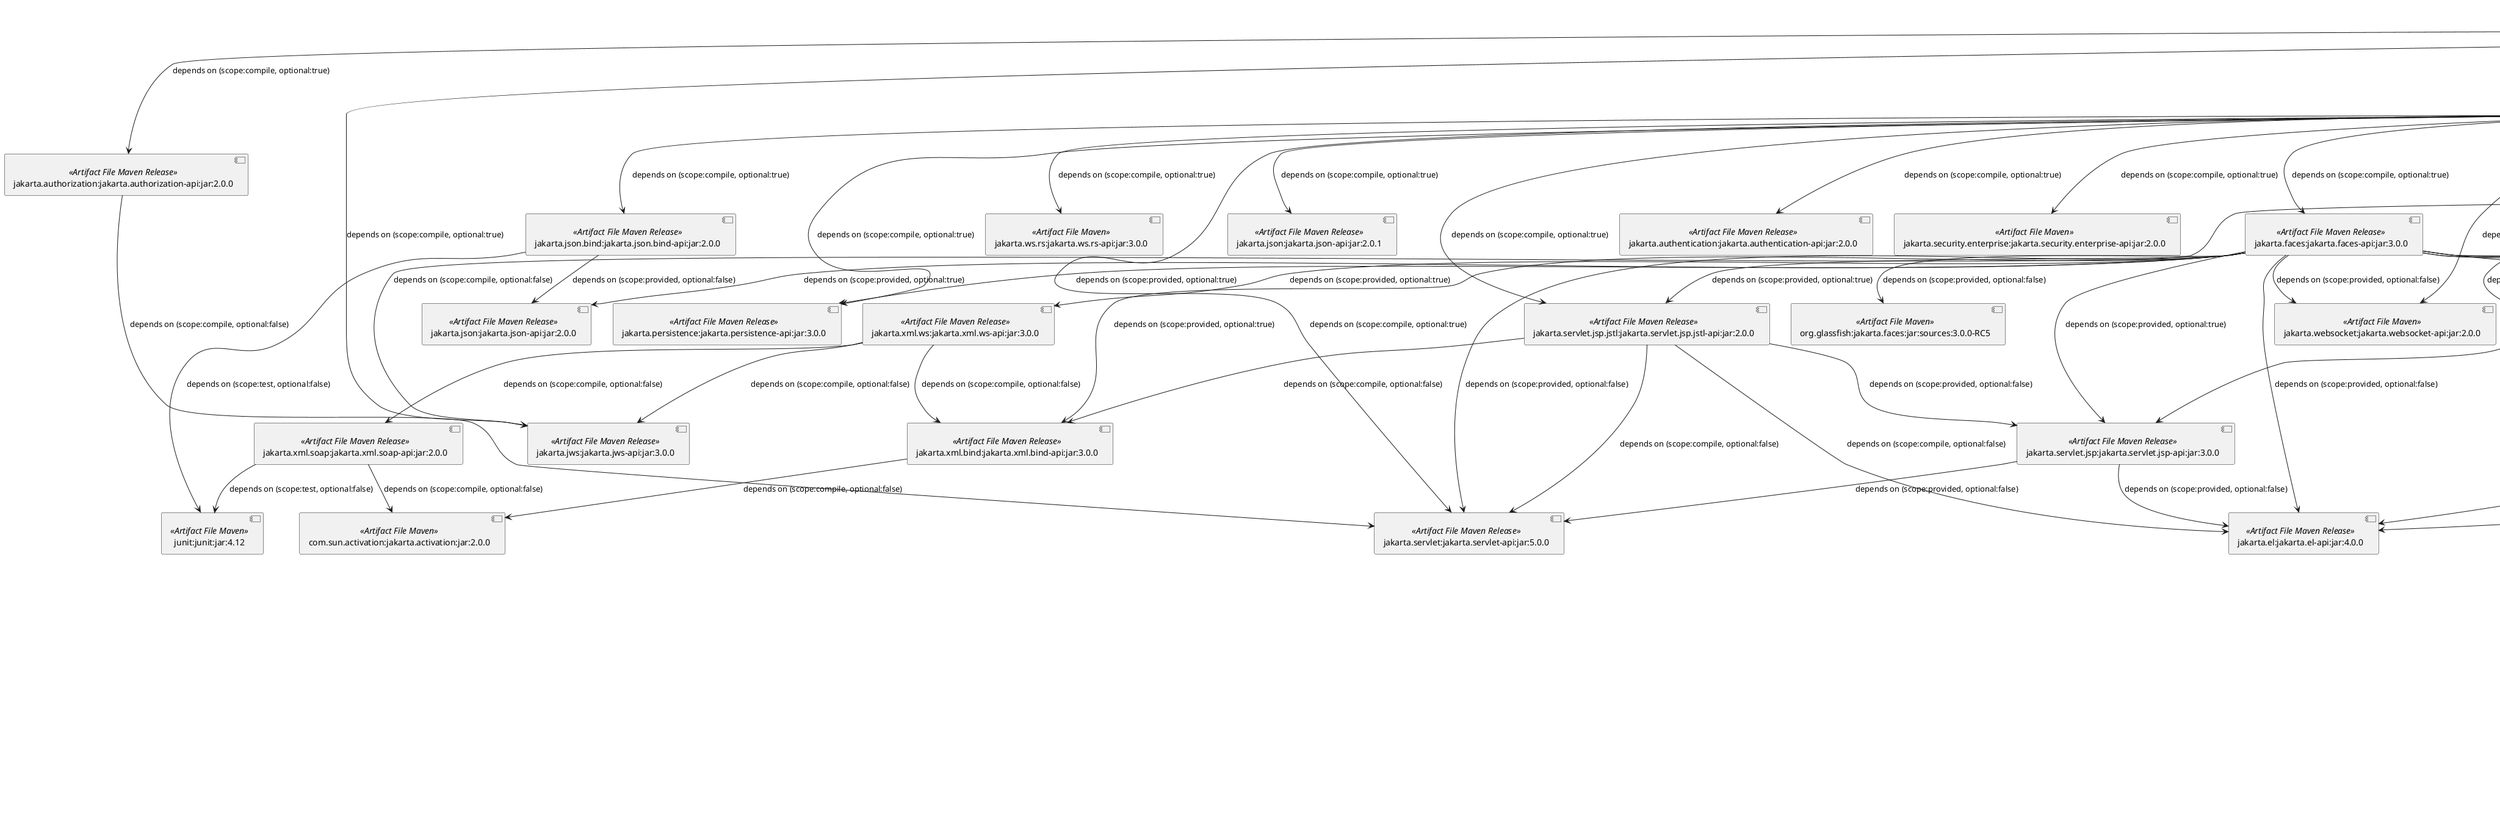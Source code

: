 @startuml
skinparam componentStyle uml2

  [jakarta.xml.bind:jakarta.xml.bind-api:jar:3.0.0] <<Artifact File Maven Release>> as n160130
  [jakarta.xml.ws:jakarta.xml.ws-api:jar:3.0.0] <<Artifact File Maven Release>> as n160131
  [jakarta.xml.soap:jakarta.xml.soap-api:jar:2.0.0] <<Artifact File Maven Release>> as n160132
  [junit:junit:jar:4.12] <<Artifact File Maven>> as n4232
  [com.sun.activation:jakarta.activation:jar:2.0.1] <<Artifact File Maven>> as n29580
  [jakarta.interceptor:jakarta.interceptor-api:jar:2.0.0-RC1] <<Artifact File Maven Release>> as n134802
  [org.glassfish:jakarta.faces:jar:sources:3.0.0-RC5] <<Artifact File Maven>> as n230933
  [junit:junit:jar:4.13] <<Artifact File Maven>> as n162460
  [jakarta.el:jakarta.el-api:jar:4.0.0-RC1] <<Artifact File Maven Release>> as n552
  [jakarta.platform:jakarta.jakartaee-api:jar:9.1.0] <<Artifact File Maven Platform Release>> as n28587
  [jakarta.ejb:jakarta.ejb-api:jar:4.0.0-RC2] <<Artifact File Maven Release>> as n5809
  [jakarta.json:jakarta.json-api:jar:2.0.0] <<Artifact File Maven Release>> as n159667
  [jakarta.transaction:jakarta.transaction-api:jar:2.0.0-RC2] <<Artifact File Maven Release>> as n5810
  [jakarta.servlet.jsp:jakarta.servlet.jsp-api:jar:3.0.0] <<Artifact File Maven Release>> as n16703
  [jakarta.inject:jakarta.inject-api:jar:2.0.0-RC2] <<Artifact File Maven Release>> as n154562
  [jakarta.authorization:jakarta.authorization-api:jar:2.0.0] <<Artifact File Maven Release>> as n20672
  [jakarta.persistence:jakarta.persistence-api:jar:3.0.0] <<Artifact File Maven Release>> as n16704
  [jakarta.ws.rs:jakarta.ws.rs-api:jar:3.0.0] <<Artifact File Maven>> as n16705
  [jakarta.jws:jakarta.jws-api:jar:3.0.0] <<Artifact File Maven Release>> as n16706
  [jakarta.enterprise:jakarta.enterprise.cdi-api:jar:3.0.0] <<Artifact File Maven Release>> as n7618
  [jakarta.interceptor:jakarta.interceptor-api:jar:2.0.0] <<Artifact File Maven Release>> as n7619
  [jakarta.annotation:jakarta.annotation-api:jar:2.0.0] <<Artifact File Maven Release>> as n7620
  [junit:junit:jar:4.13.2] <<Artifact File Maven>> as n55364
  [jakarta.servlet:jakarta.servlet-api:jar:5.0.0] <<Artifact File Maven Release>> as n7621
  [jakarta.activation:jakarta.activation-api:jar:2.0.1] <<Artifact File Maven Release>> as n28230
  [jakarta.inject:jakarta.inject-api:jar:2.0.0] <<Artifact File Maven Release>> as n7622
  [jakarta.el:jakarta.el-api:jar:4.0.0] <<Artifact File Maven Release>> as n7623
  [jakarta.mail:jakarta.mail-api:jar:2.0.1] <<Artifact File Maven Release>> as n28231
  [jakarta.transaction:jakarta.transaction-api:jar:2.0.0-RC3] <<Artifact File Maven Release>> as n214091
  [com.sun.mail:jakarta.mail:jar:2.0.1] <<Artifact File Maven>> as n28232
  [jakarta.transaction:jakarta.transaction-api:jar:2.0.0] <<Artifact File Maven Release>> as n22601
  [jakarta.enterprise.concurrent:jakarta.enterprise.concurrent-api:jar:2.0.0] <<Artifact File Maven Release>> as n28233
  [jakarta.faces:jakarta.faces-api:jar:3.0.0] <<Artifact File Maven Release>> as n22602
  [jakarta.batch:jakarta.batch-api:jar:2.0.0] <<Artifact File Maven Release>> as n28234
  [jakarta.jms:jakarta.jms-api:jar:3.0.0] <<Artifact File Maven Release>> as n22603
  [jakarta.xml.bind:jakarta.xml.bind-api:jar:3.0.1] <<Artifact File Maven Release>> as n28235
  [jakarta.resource:jakarta.resource-api:jar:2.0.0] <<Artifact File Maven Release>> as n22604
  [jakarta.xml.ws:jakarta.xml.ws-api:jar:3.0.1] <<Artifact File Maven Release>> as n28236
  [jakarta.xml.soap:jakarta.xml.soap-api:jar:2.0.1] <<Artifact File Maven Release>> as n28237
  [jakarta.platform:jakarta.jakartaee-web-api:jar:9.1.0] <<Artifact File Maven Release>> as n27725
  [jakarta.ejb:jakarta.ejb-api:jar:4.0.0] <<Artifact File Maven Release>> as n22605
  [jakarta.annotation:jakarta.annotation-api:jar:1.3.5] <<Artifact File Maven Release>> as n84174
  [org.testng:testng:jar:6.8.8] <<Artifact File Maven>> as n16350
  [org.testng:testng:jar:6.11] <<Artifact File Maven>> as n38377
  [jakarta.servlet.jsp.jstl:jakarta.servlet.jsp.jstl-api:jar:2.0.0] <<Artifact File Maven Release>> as n27766
  [jakarta.transaction:jakarta.transaction-api:jar:2.0.0-RC1] <<Artifact File Maven Release>> as n4855
  [jakarta.websocket:jakarta.websocket-api:jar:2.0.0] <<Artifact File Maven>> as n27767
  [jakarta.json:jakarta.json-api:jar:2.0.1] <<Artifact File Maven Release>> as n27768
  [jakarta.json.bind:jakarta.json.bind-api:jar:2.0.0] <<Artifact File Maven Release>> as n27769
  [jakarta.validation:jakarta.validation-api:jar:3.0.0] <<Artifact File Maven Release>> as n27770
  [jakarta.authentication:jakarta.authentication-api:jar:2.0.0] <<Artifact File Maven Release>> as n27771
  [jakarta.security.enterprise:jakarta.security.enterprise-api:jar:2.0.0] <<Artifact File Maven>> as n27772
  [org.glassfish:jakarta.faces:jar:3.0.0] <<Artifact File Maven>> as n27773
  [jakarta.enterprise:jakarta.enterprise.cdi-api:jar:3.0.0-M1] <<Artifact File Maven Release>> as n110590
  [com.sun.activation:jakarta.activation:jar:2.0.0] <<Artifact File Maven>> as n161533

n5810 --> n110590 : depends on (scope:provided, optional:false)
n16703 --> n7623 : depends on (scope:provided, optional:false)
n5810 --> n134802 : depends on (scope:provided, optional:false)
n28235 --> n29580 : depends on (scope:compile, optional:false)
n16703 --> n7621 : depends on (scope:provided, optional:false)
n5809 --> n4855 : depends on (scope:compile, optional:false)
n28236 --> n28237 : depends on (scope:compile, optional:false)
n28236 --> n16706 : depends on (scope:compile, optional:false)
n28587 --> n20672 : depends on (scope:compile, optional:true)
n28236 --> n28235 : depends on (scope:compile, optional:false)
n28587 --> n28235 : depends on (scope:compile, optional:true)
n28587 --> n28231 : depends on (scope:compile, optional:true)
n28587 --> n28232 : depends on (scope:compile, optional:true)
n28231 --> n29580 : depends on (scope:provided, optional:false)
n28587 --> n28233 : depends on (scope:compile, optional:true)
n28587 --> n27725 : depends on (scope:compile, optional:true)
n28587 --> n28236 : depends on (scope:compile, optional:true)
n28233 --> n162460 : depends on (scope:test, optional:false)
n28587 --> n28234 : depends on (scope:compile, optional:true)
n28587 --> n16706 : depends on (scope:compile, optional:true)
n28587 --> n28237 : depends on (scope:compile, optional:true)
n28587 --> n22604 : depends on (scope:compile, optional:true)
n28587 --> n28230 : depends on (scope:compile, optional:true)
n22601 --> n110590 : depends on (scope:provided, optional:false)
n28587 --> n27773 : depends on (scope:compile, optional:true)
n28587 --> n22603 : depends on (scope:compile, optional:true)
n7618 --> n5810 : depends on (scope:provided, optional:false)
n22601 --> n134802 : depends on (scope:provided, optional:false)
n7618 --> n7619 : depends on (scope:compile, optional:false)
n7618 --> n7622 : depends on (scope:compile, optional:false)
n7618 --> n16350 : depends on (scope:test, optional:false)
n7618 --> n5809 : depends on (scope:provided, optional:false)
n7618 --> n7623 : depends on (scope:compile, optional:false)
n134802 --> n84174 : depends on (scope:compile, optional:false)
n4855 --> n110590 : depends on (scope:provided, optional:false)
n4855 --> n134802 : depends on (scope:provided, optional:false)
n27766 --> n7623 : depends on (scope:compile, optional:false)
n27766 --> n16703 : depends on (scope:provided, optional:false)
n27766 --> n7621 : depends on (scope:compile, optional:false)
n27766 --> n160130 : depends on (scope:compile, optional:false)
n28234 --> n7618 : depends on (scope:provided, optional:false)
n160132 --> n4232 : depends on (scope:test, optional:false)
n160132 --> n161533 : depends on (scope:compile, optional:false)
n28234 --> n7622 : depends on (scope:provided, optional:false)
n160131 --> n160130 : depends on (scope:compile, optional:false)
n160131 --> n160132 : depends on (scope:compile, optional:false)
n22604 --> n7620 : depends on (scope:compile, optional:false)
n22604 --> n4855 : depends on (scope:compile, optional:false)
n27769 --> n4232 : depends on (scope:test, optional:false)
n160131 --> n16706 : depends on (scope:compile, optional:false)
n27769 --> n159667 : depends on (scope:provided, optional:false)
n22602 --> n27766 : depends on (scope:provided, optional:true)
n22602 --> n7623 : depends on (scope:provided, optional:false)
n22602 --> n27767 : depends on (scope:provided, optional:false)
n22602 --> n27770 : depends on (scope:provided, optional:false)
n214091 --> n134802 : depends on (scope:provided, optional:false)
n214091 --> n110590 : depends on (scope:provided, optional:false)
n7619 --> n7620 : depends on (scope:compile, optional:false)
n22602 --> n159667 : depends on (scope:provided, optional:true)
n22602 --> n7620 : depends on (scope:provided, optional:false)
n22602 --> n16704 : depends on (scope:provided, optional:true)
n22602 --> n7621 : depends on (scope:provided, optional:false)
n22602 --> n160130 : depends on (scope:provided, optional:true)
n22602 --> n230933 : depends on (scope:provided, optional:false)
n22602 --> n16703 : depends on (scope:provided, optional:true)
n22602 --> n214091 : depends on (scope:provided, optional:true)
n110590 --> n16350 : depends on (scope:test, optional:false)
n110590 --> n134802 : depends on (scope:compile, optional:false)
n110590 --> n154562 : depends on (scope:compile, optional:false)
n160130 --> n161533 : depends on (scope:compile, optional:false)
n27725 --> n27769 : depends on (scope:compile, optional:true)
n110590 --> n552 : depends on (scope:compile, optional:false)
n22602 --> n5809 : depends on (scope:provided, optional:true)
n27725 --> n16704 : depends on (scope:compile, optional:true)
n22602 --> n160131 : depends on (scope:provided, optional:true)
n27725 --> n27770 : depends on (scope:compile, optional:true)
n22602 --> n7618 : depends on (scope:provided, optional:false)
n27725 --> n7621 : depends on (scope:compile, optional:true)
n27725 --> n16705 : depends on (scope:compile, optional:true)
n27725 --> n22601 : depends on (scope:compile, optional:true)
n27725 --> n27773 : depends on (scope:compile, optional:true)
n27725 --> n22605 : depends on (scope:compile, optional:true)
n27725 --> n7618 : depends on (scope:compile, optional:true)
n22605 --> n22601 : depends on (scope:compile, optional:false)
n27725 --> n7622 : depends on (scope:compile, optional:true)
n27725 --> n22602 : depends on (scope:compile, optional:true)
n27725 --> n27767 : depends on (scope:compile, optional:true)
n27725 --> n7620 : depends on (scope:compile, optional:true)
n27725 --> n7619 : depends on (scope:compile, optional:true)
n27725 --> n27772 : depends on (scope:compile, optional:true)
n27725 --> n16703 : depends on (scope:compile, optional:true)
n27725 --> n27766 : depends on (scope:compile, optional:true)
n27725 --> n27768 : depends on (scope:compile, optional:true)
n27725 --> n7623 : depends on (scope:compile, optional:true)
n27725 --> n27771 : depends on (scope:compile, optional:true)
n20672 --> n7621 : depends on (scope:compile, optional:false)
n27770 --> n38377 : depends on (scope:test, optional:false)
n28237 --> n55364 : depends on (scope:test, optional:false)
n28237 --> n29580 : depends on (scope:compile, optional:false)

@enduml
